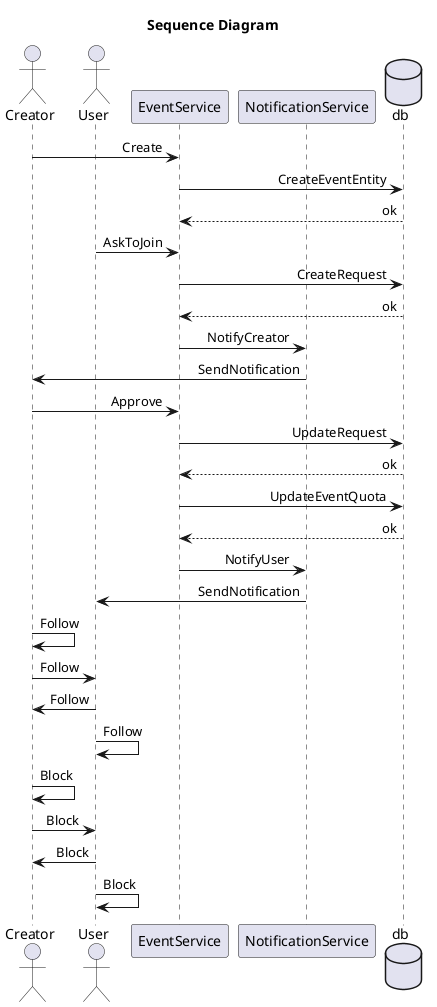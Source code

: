 @startuml Sequence
skinparam sequenceMessageAlign right
title "Sequence Diagram"
actor Creator
actor User
participant EventService
participant NotificationService

database db

Creator -> EventService : Create
EventService -> db : CreateEventEntity
db --> EventService : ok
User -> EventService : AskToJoin
EventService -> db : CreateRequest
db --> EventService : ok
EventService -> NotificationService : NotifyCreator
NotificationService -> Creator: SendNotification

Creator -> EventService : Approve
EventService -> db : UpdateRequest
db --> EventService : ok
EventService -> db : UpdateEventQuota
db --> EventService : ok
EventService -> NotificationService : NotifyUser
NotificationService -> User: SendNotification


Creator -> Creator : Follow
Creator -> User : Follow
User -> Creator : Follow
User -> User : Follow

Creator -> Creator : Block
Creator -> User : Block
User -> Creator : Block
User -> User : Block
@enduml
